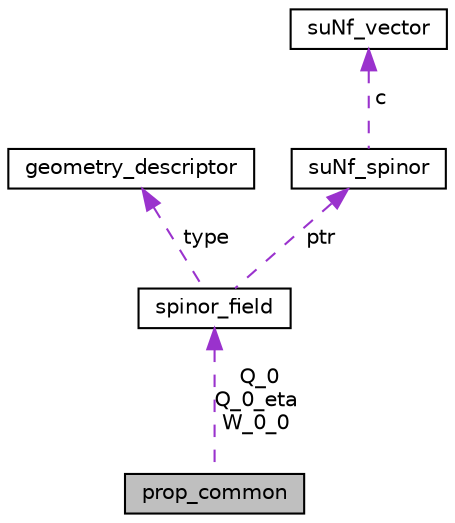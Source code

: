 digraph "prop_common"
{
 // LATEX_PDF_SIZE
  edge [fontname="Helvetica",fontsize="10",labelfontname="Helvetica",labelfontsize="10"];
  node [fontname="Helvetica",fontsize="10",shape=record];
  Node1 [label="prop_common",height=0.2,width=0.4,color="black", fillcolor="grey75", style="filled", fontcolor="black",tooltip="Bundle of propagators with zero momentum."];
  Node2 -> Node1 [dir="back",color="darkorchid3",fontsize="10",style="dashed",label=" Q_0\nQ_0_eta\nW_0_0" ];
  Node2 [label="spinor_field",height=0.2,width=0.4,color="black", fillcolor="white", style="filled",URL="$d0/da8/structspinor__field.html",tooltip="Spinor field array containing SU(N_f) spinors in chosen fermion representation."];
  Node3 -> Node2 [dir="back",color="darkorchid3",fontsize="10",style="dashed",label=" type" ];
  Node3 [label="geometry_descriptor",height=0.2,width=0.4,color="black", fillcolor="white", style="filled",URL="$df/da2/structgeometry__descriptor.html",tooltip="This struct should contain all information necessary to perform operations on the local lattice inclu..."];
  Node4 -> Node2 [dir="back",color="darkorchid3",fontsize="10",style="dashed",label=" ptr" ];
  Node4 [label="suNf_spinor",height=0.2,width=0.4,color="black", fillcolor="white", style="filled",URL="$d8/dd1/structsuNf__spinor.html",tooltip=" "];
  Node5 -> Node4 [dir="back",color="darkorchid3",fontsize="10",style="dashed",label=" c" ];
  Node5 [label="suNf_vector",height=0.2,width=0.4,color="black", fillcolor="white", style="filled",URL="$de/d49/structsuNf__vector.html",tooltip=" "];
}
